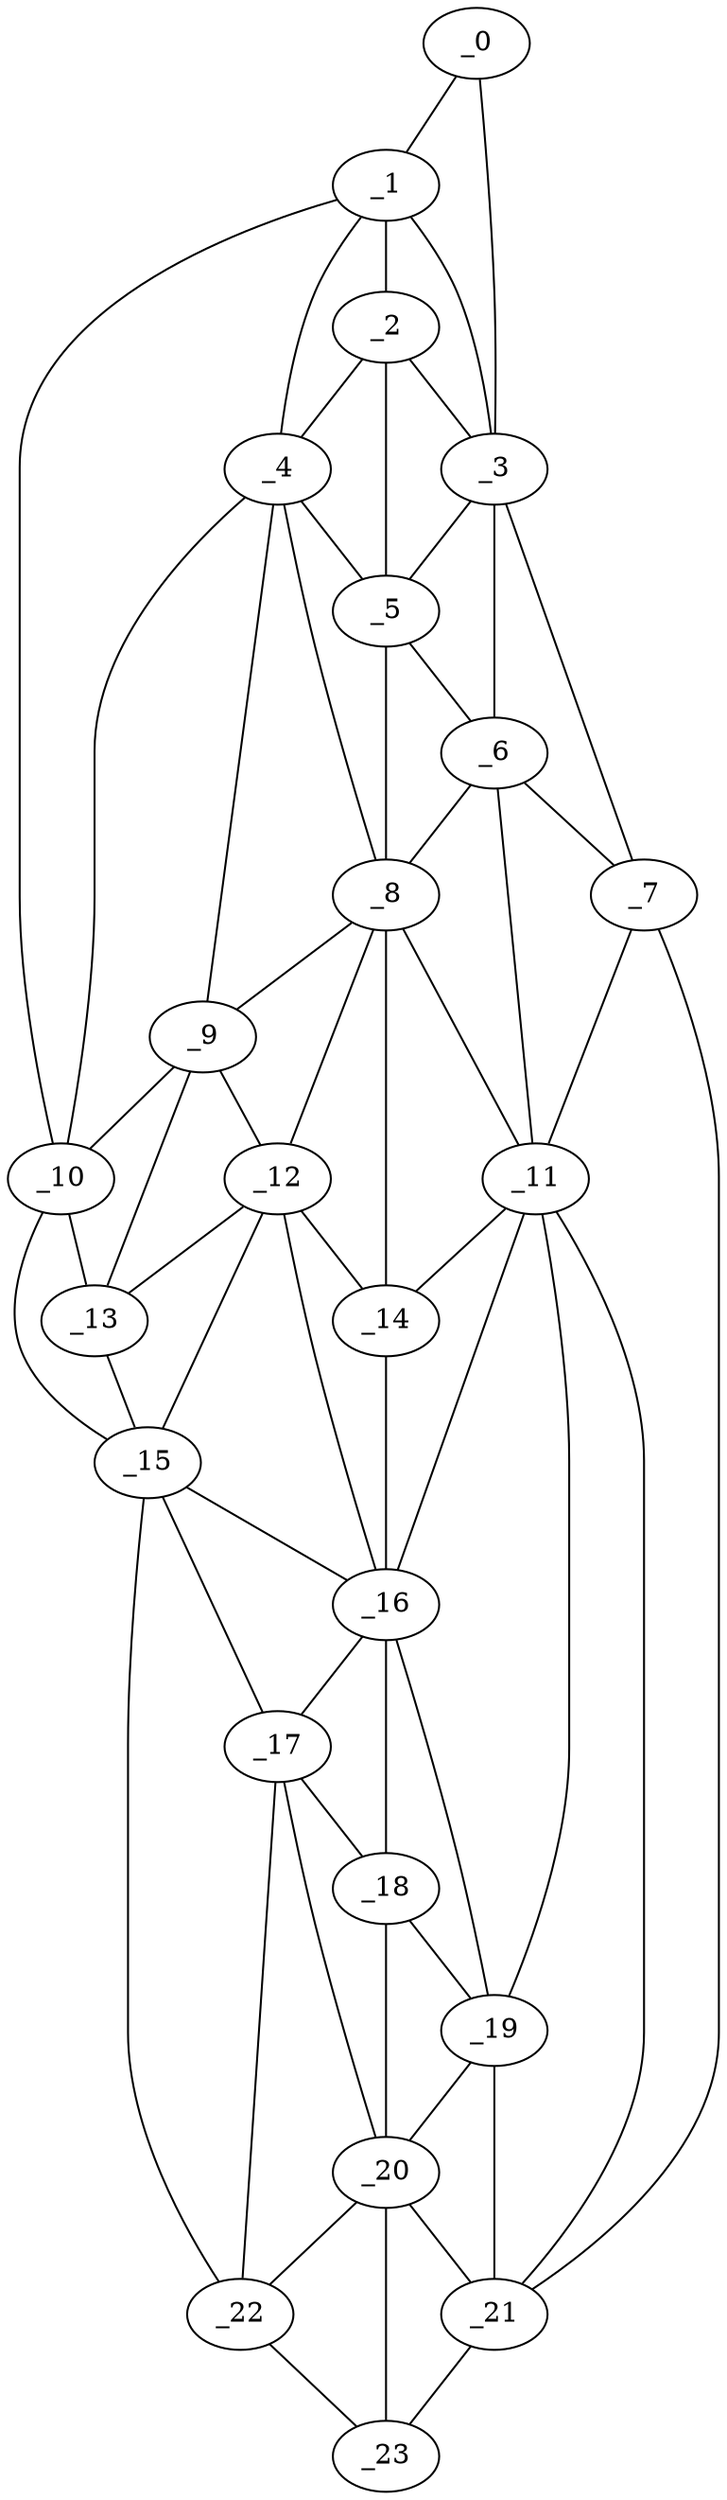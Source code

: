 graph "obj91__150.gxl" {
	_0	 [x=5,
		y=71];
	_1	 [x=9,
		y=60];
	_0 -- _1	 [valence=1];
	_3	 [x=33,
		y=86];
	_0 -- _3	 [valence=1];
	_2	 [x=28,
		y=54];
	_1 -- _2	 [valence=2];
	_1 -- _3	 [valence=1];
	_4	 [x=40,
		y=48];
	_1 -- _4	 [valence=1];
	_10	 [x=58,
		y=40];
	_1 -- _10	 [valence=1];
	_2 -- _3	 [valence=2];
	_2 -- _4	 [valence=2];
	_5	 [x=42,
		y=75];
	_2 -- _5	 [valence=2];
	_3 -- _5	 [valence=2];
	_6	 [x=50,
		y=81];
	_3 -- _6	 [valence=1];
	_7	 [x=50,
		y=89];
	_3 -- _7	 [valence=1];
	_4 -- _5	 [valence=2];
	_8	 [x=54,
		y=72];
	_4 -- _8	 [valence=2];
	_9	 [x=55,
		y=46];
	_4 -- _9	 [valence=2];
	_4 -- _10	 [valence=1];
	_5 -- _6	 [valence=1];
	_5 -- _8	 [valence=2];
	_6 -- _7	 [valence=2];
	_6 -- _8	 [valence=2];
	_11	 [x=61,
		y=83];
	_6 -- _11	 [valence=1];
	_7 -- _11	 [valence=1];
	_21	 [x=113,
		y=77];
	_7 -- _21	 [valence=1];
	_8 -- _9	 [valence=2];
	_8 -- _11	 [valence=2];
	_12	 [x=66,
		y=61];
	_8 -- _12	 [valence=1];
	_14	 [x=72,
		y=69];
	_8 -- _14	 [valence=2];
	_9 -- _10	 [valence=2];
	_9 -- _12	 [valence=2];
	_13	 [x=72,
		y=43];
	_9 -- _13	 [valence=1];
	_10 -- _13	 [valence=1];
	_15	 [x=81,
		y=44];
	_10 -- _15	 [valence=1];
	_11 -- _14	 [valence=2];
	_16	 [x=83,
		y=67];
	_11 -- _16	 [valence=2];
	_19	 [x=98,
		y=75];
	_11 -- _19	 [valence=2];
	_11 -- _21	 [valence=1];
	_12 -- _13	 [valence=2];
	_12 -- _14	 [valence=2];
	_12 -- _15	 [valence=1];
	_12 -- _16	 [valence=2];
	_13 -- _15	 [valence=2];
	_14 -- _16	 [valence=2];
	_15 -- _16	 [valence=2];
	_17	 [x=91,
		y=54];
	_15 -- _17	 [valence=2];
	_22	 [x=124,
		y=58];
	_15 -- _22	 [valence=1];
	_16 -- _17	 [valence=1];
	_18	 [x=94,
		y=64];
	_16 -- _18	 [valence=2];
	_16 -- _19	 [valence=2];
	_17 -- _18	 [valence=2];
	_20	 [x=103,
		y=64];
	_17 -- _20	 [valence=1];
	_17 -- _22	 [valence=1];
	_18 -- _19	 [valence=2];
	_18 -- _20	 [valence=2];
	_19 -- _20	 [valence=1];
	_19 -- _21	 [valence=2];
	_20 -- _21	 [valence=2];
	_20 -- _22	 [valence=2];
	_23	 [x=124,
		y=67];
	_20 -- _23	 [valence=2];
	_21 -- _23	 [valence=1];
	_22 -- _23	 [valence=1];
}
